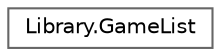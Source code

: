 digraph "Graphical Class Hierarchy"
{
 // INTERACTIVE_SVG=YES
 // LATEX_PDF_SIZE
  bgcolor="transparent";
  edge [fontname=Helvetica,fontsize=10,labelfontname=Helvetica,labelfontsize=10];
  node [fontname=Helvetica,fontsize=10,shape=box,height=0.2,width=0.4];
  rankdir="LR";
  Node0 [id="Node000000",label="Library.GameList",height=0.2,width=0.4,color="grey40", fillcolor="white", style="filled",URL="$classLibrary_1_1GameList.html",tooltip="Esta clase representa la lista de partidas en curso."];
}

